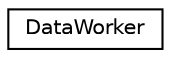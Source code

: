 digraph "Иерархия классов. Графический вид."
{
 // LATEX_PDF_SIZE
  edge [fontname="Helvetica",fontsize="10",labelfontname="Helvetica",labelfontsize="10"];
  node [fontname="Helvetica",fontsize="10",shape=record];
  rankdir="LR";
  Node0 [label="DataWorker",height=0.2,width=0.4,color="black", fillcolor="white", style="filled",URL="$classDataWorker.html",tooltip="Класс для работы с данными из файла."];
}

